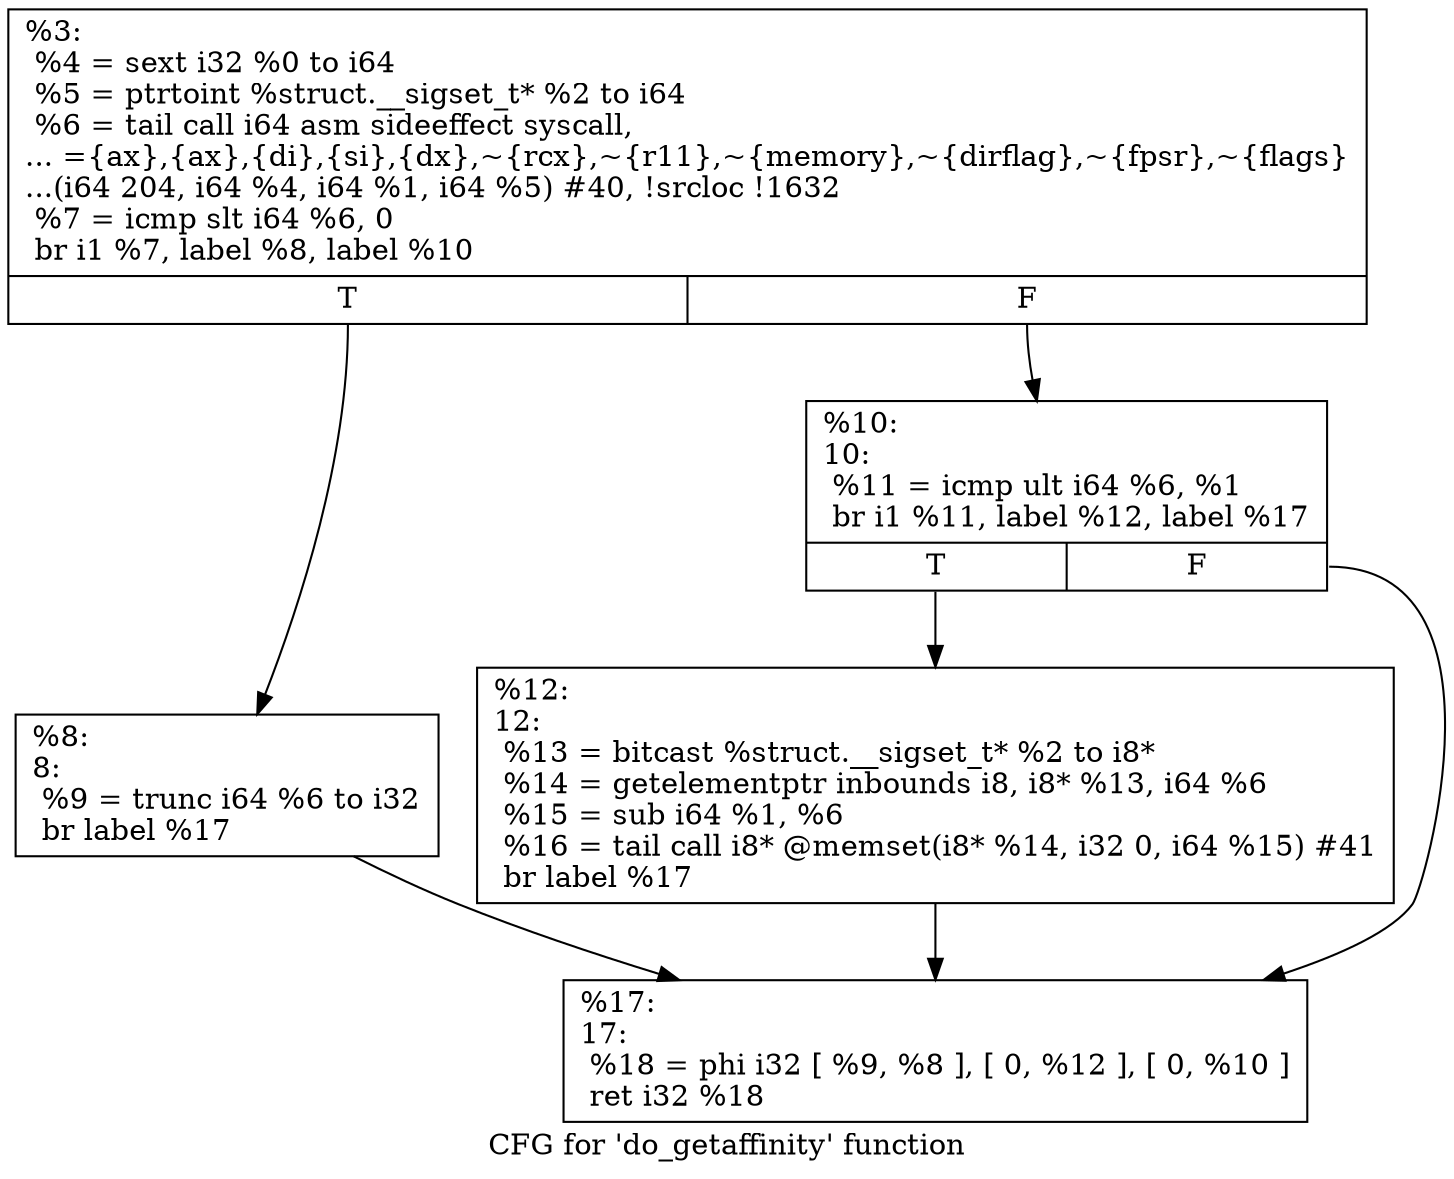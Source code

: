 digraph "CFG for 'do_getaffinity' function" {
	label="CFG for 'do_getaffinity' function";

	Node0x1fd9bf0 [shape=record,label="{%3:\l  %4 = sext i32 %0 to i64\l  %5 = ptrtoint %struct.__sigset_t* %2 to i64\l  %6 = tail call i64 asm sideeffect syscall,\l... =\{ax\},\{ax\},\{di\},\{si\},\{dx\},~\{rcx\},~\{r11\},~\{memory\},~\{dirflag\},~\{fpsr\},~\{flags\}\l...(i64 204, i64 %4, i64 %1, i64 %5) #40, !srcloc !1632\l  %7 = icmp slt i64 %6, 0\l  br i1 %7, label %8, label %10\l|{<s0>T|<s1>F}}"];
	Node0x1fd9bf0:s0 -> Node0x1fda350;
	Node0x1fd9bf0:s1 -> Node0x1fda3a0;
	Node0x1fda350 [shape=record,label="{%8:\l8:                                                \l  %9 = trunc i64 %6 to i32\l  br label %17\l}"];
	Node0x1fda350 -> Node0x1fda440;
	Node0x1fda3a0 [shape=record,label="{%10:\l10:                                               \l  %11 = icmp ult i64 %6, %1\l  br i1 %11, label %12, label %17\l|{<s0>T|<s1>F}}"];
	Node0x1fda3a0:s0 -> Node0x1fda3f0;
	Node0x1fda3a0:s1 -> Node0x1fda440;
	Node0x1fda3f0 [shape=record,label="{%12:\l12:                                               \l  %13 = bitcast %struct.__sigset_t* %2 to i8*\l  %14 = getelementptr inbounds i8, i8* %13, i64 %6\l  %15 = sub i64 %1, %6\l  %16 = tail call i8* @memset(i8* %14, i32 0, i64 %15) #41\l  br label %17\l}"];
	Node0x1fda3f0 -> Node0x1fda440;
	Node0x1fda440 [shape=record,label="{%17:\l17:                                               \l  %18 = phi i32 [ %9, %8 ], [ 0, %12 ], [ 0, %10 ]\l  ret i32 %18\l}"];
}
